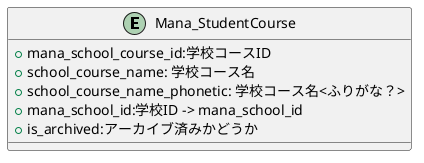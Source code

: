 @startuml

entity "Mana_StudentCourse" {
    + mana_school_course_id:学校コースID
    + school_course_name: 学校コース名
    + school_course_name_phonetic: 学校コース名<ふりがな？>
    + mana_school_id:学校ID -> mana_school_id
    + is_archived:アーカイブ済みかどうか
}

@enduml
